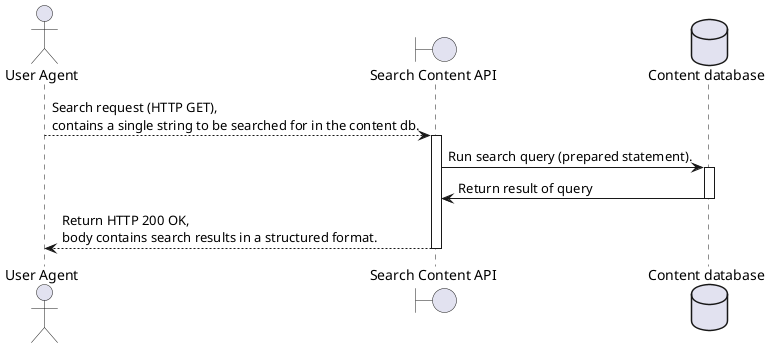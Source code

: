 @startuml

actor "User Agent" as user_agent
boundary "Search Content API" as api_search
database "Content database" as db_content

user_agent --> api_search : Search request (HTTP GET),\ncontains a single string to be searched for in the content db.
activate api_search

api_search -> db_content : Run search query (prepared statement).
activate db_content

api_search <- db_content : Return result of query
deactivate db_content

user_agent <-- api_search: Return HTTP 200 OK,\nbody contains search results in a structured format.

deactivate api_search

@enduml
